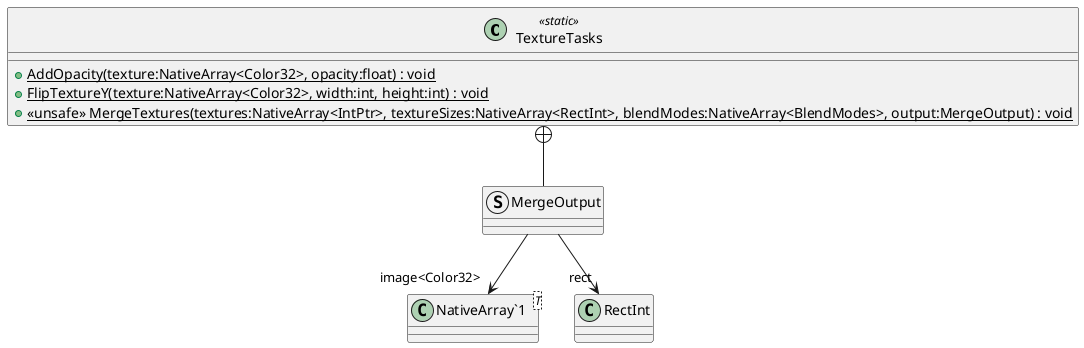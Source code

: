 @startuml
class TextureTasks <<static>> {
    + {static} AddOpacity(texture:NativeArray<Color32>, opacity:float) : void
    + {static} FlipTextureY(texture:NativeArray<Color32>, width:int, height:int) : void
    + {static} <<unsafe>> MergeTextures(textures:NativeArray<IntPtr>, textureSizes:NativeArray<RectInt>, blendModes:NativeArray<BlendModes>, output:MergeOutput) : void
}
struct MergeOutput {
}
class "NativeArray`1"<T> {
}
TextureTasks +-- MergeOutput
MergeOutput --> "rect" RectInt
MergeOutput --> "image<Color32>" "NativeArray`1"
@enduml
